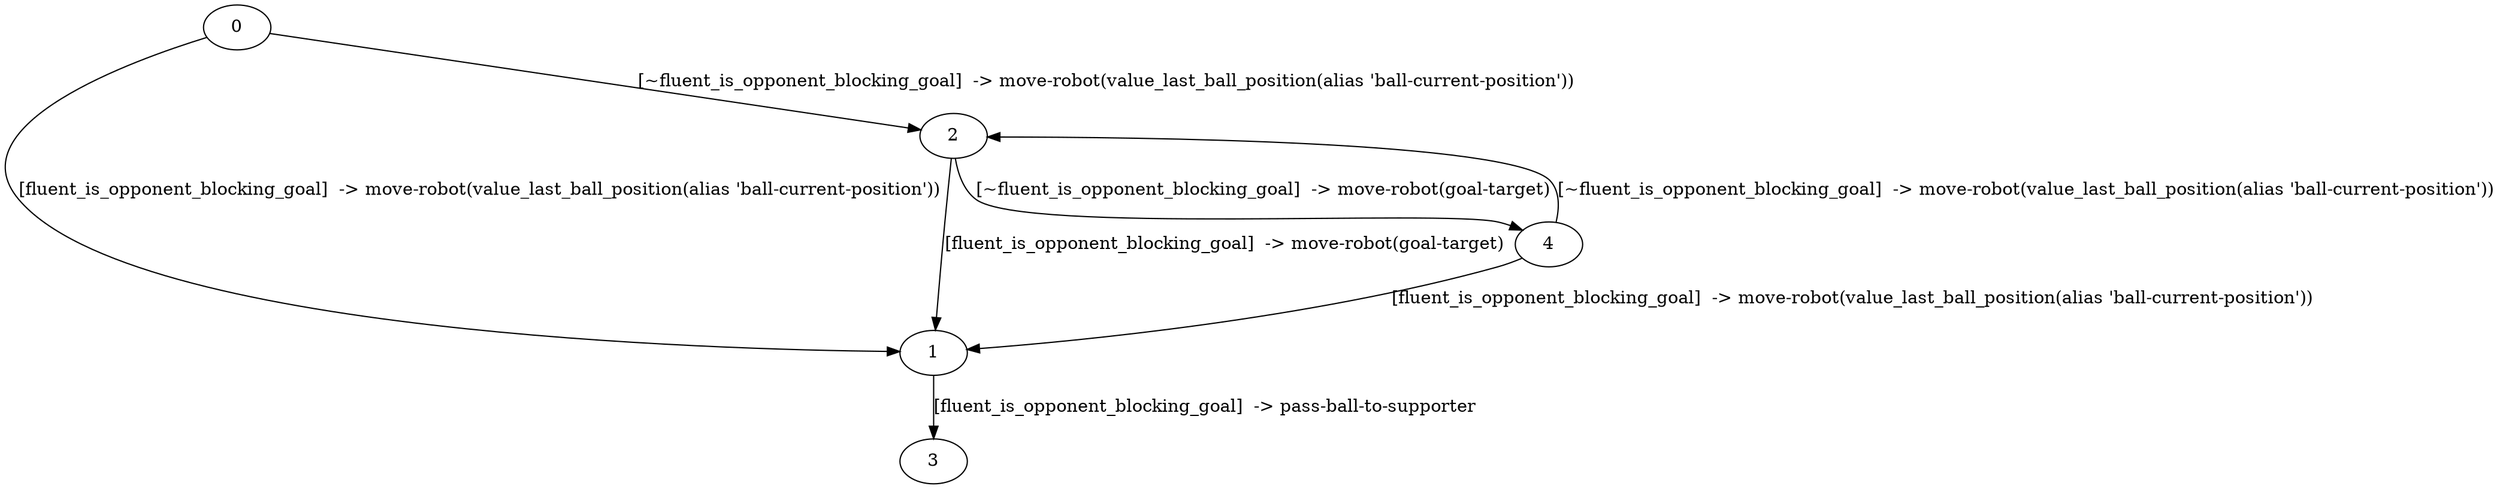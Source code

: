strict digraph "" {
	0	[color=black];
	1	[color=black];
	0 -> 1	[color=black,
		label="[fluent_is_opponent_blocking_goal]  -> move-robot(value_last_ball_position(alias 'ball-current-position'))"];
	2	[color=black];
	0 -> 2	[color=black,
		label="[~fluent_is_opponent_blocking_goal]  -> move-robot(value_last_ball_position(alias 'ball-current-position'))"];
	3	[color=black];
	1 -> 3	[color=black,
		label="[fluent_is_opponent_blocking_goal]  -> pass-ball-to-supporter"];
	2 -> 1	[color=black,
		label="[fluent_is_opponent_blocking_goal]  -> move-robot(goal-target)"];
	4	[color=black];
	2 -> 4	[color=black,
		label="[~fluent_is_opponent_blocking_goal]  -> move-robot(goal-target)"];
	4 -> 1	[color=black,
		label="[fluent_is_opponent_blocking_goal]  -> move-robot(value_last_ball_position(alias 'ball-current-position'))"];
	4 -> 2	[color=black,
		label="[~fluent_is_opponent_blocking_goal]  -> move-robot(value_last_ball_position(alias 'ball-current-position'))"];
}
